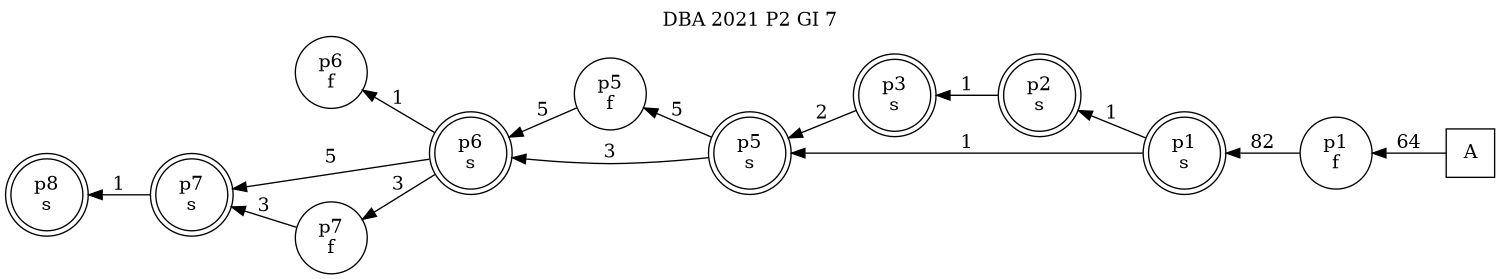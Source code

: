 digraph DBA_2021_P2_GI_7_GOOD {
labelloc="tl"
label= " DBA 2021 P2 GI 7 "
rankdir="RL";
graph [ size=" 10 , 10 !"]

"A" [shape="square" label="A"]
"p1_f" [shape="circle" label="p1
f"]
"p1_s" [shape="doublecircle" label="p1
s"]
"p2_s" [shape="doublecircle" label="p2
s"]
"p3_s" [shape="doublecircle" label="p3
s"]
"p5_s" [shape="doublecircle" label="p5
s"]
"p5_f" [shape="circle" label="p5
f"]
"p6_s" [shape="doublecircle" label="p6
s"]
"p6_f" [shape="circle" label="p6
f"]
"p7_s" [shape="doublecircle" label="p7
s"]
"p7_f" [shape="circle" label="p7
f"]
"p8_s" [shape="doublecircle" label="p8
s"]
"A" -> "p1_f" [ label=64]
"p1_f" -> "p1_s" [ label=82]
"p1_s" -> "p2_s" [ label=1]
"p1_s" -> "p5_s" [ label=1]
"p2_s" -> "p3_s" [ label=1]
"p3_s" -> "p5_s" [ label=2]
"p5_s" -> "p5_f" [ label=5]
"p5_s" -> "p6_s" [ label=3]
"p5_f" -> "p6_s" [ label=5]
"p6_s" -> "p6_f" [ label=1]
"p6_s" -> "p7_s" [ label=5]
"p6_s" -> "p7_f" [ label=3]
"p7_s" -> "p8_s" [ label=1]
"p7_f" -> "p7_s" [ label=3]
}
